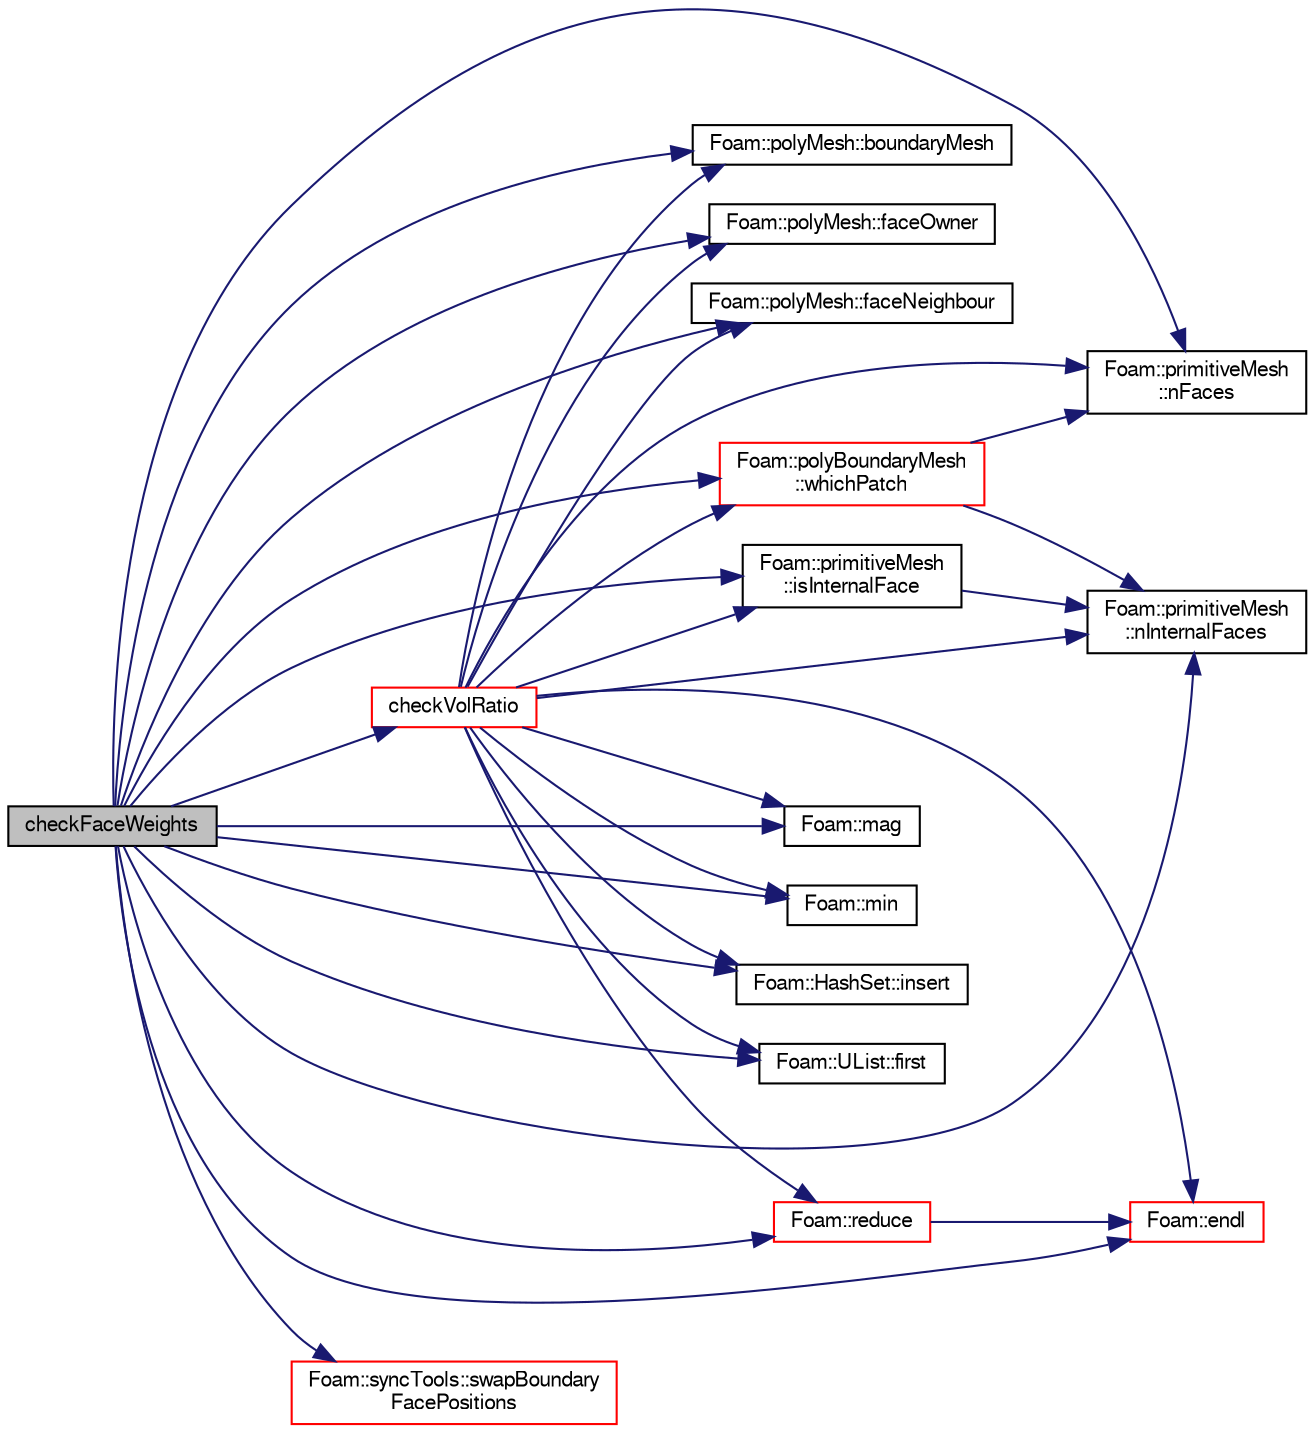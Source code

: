 digraph "checkFaceWeights"
{
  bgcolor="transparent";
  edge [fontname="FreeSans",fontsize="10",labelfontname="FreeSans",labelfontsize="10"];
  node [fontname="FreeSans",fontsize="10",shape=record];
  rankdir="LR";
  Node3227 [label="checkFaceWeights",height=0.2,width=0.4,color="black", fillcolor="grey75", style="filled", fontcolor="black"];
  Node3227 -> Node3228 [color="midnightblue",fontsize="10",style="solid",fontname="FreeSans"];
  Node3228 [label="Foam::polyMesh::boundaryMesh",height=0.2,width=0.4,color="black",URL="$a27410.html#a9f2b68c134340291eda6197f47f25484",tooltip="Return boundary mesh. "];
  Node3227 -> Node3229 [color="midnightblue",fontsize="10",style="solid",fontname="FreeSans"];
  Node3229 [label="checkVolRatio",height=0.2,width=0.4,color="red",URL="$a21562.html#aa63d73334ea3f55a0fd59896924c6eb5",tooltip="Cell volume ratio of neighbouring cells (1 for regular mesh) "];
  Node3229 -> Node3230 [color="midnightblue",fontsize="10",style="solid",fontname="FreeSans"];
  Node3230 [label="Foam::polyMesh::faceOwner",height=0.2,width=0.4,color="black",URL="$a27410.html#a57752b49bfee23ca1944c3fb0493974f",tooltip="Return face owner. "];
  Node3229 -> Node3231 [color="midnightblue",fontsize="10",style="solid",fontname="FreeSans"];
  Node3231 [label="Foam::polyMesh::faceNeighbour",height=0.2,width=0.4,color="black",URL="$a27410.html#a9fb57b52c700ed61f09ada65412d13e3",tooltip="Return face neighbour. "];
  Node3229 -> Node3228 [color="midnightblue",fontsize="10",style="solid",fontname="FreeSans"];
  Node3229 -> Node3232 [color="midnightblue",fontsize="10",style="solid",fontname="FreeSans"];
  Node3232 [label="Foam::primitiveMesh\l::nFaces",height=0.2,width=0.4,color="black",URL="$a27530.html#abe602c985a3c9ffa67176e969e77ca6f"];
  Node3229 -> Node3233 [color="midnightblue",fontsize="10",style="solid",fontname="FreeSans"];
  Node3233 [label="Foam::primitiveMesh\l::nInternalFaces",height=0.2,width=0.4,color="black",URL="$a27530.html#aa6c7965af1f30d16d9125deb981cbdb0"];
  Node3229 -> Node3335 [color="midnightblue",fontsize="10",style="solid",fontname="FreeSans"];
  Node3335 [label="Foam::mag",height=0.2,width=0.4,color="black",URL="$a21124.html#a929da2a3fdcf3dacbbe0487d3a330dae"];
  Node3229 -> Node3607 [color="midnightblue",fontsize="10",style="solid",fontname="FreeSans"];
  Node3607 [label="Foam::primitiveMesh\l::isInternalFace",height=0.2,width=0.4,color="black",URL="$a27530.html#ae3e48ad9ec4c5132ec7d3d702ad17c9e",tooltip="Return true if given face label is internal to the mesh. "];
  Node3607 -> Node3233 [color="midnightblue",fontsize="10",style="solid",fontname="FreeSans"];
  Node3229 -> Node3608 [color="midnightblue",fontsize="10",style="solid",fontname="FreeSans"];
  Node3608 [label="Foam::polyBoundaryMesh\l::whichPatch",height=0.2,width=0.4,color="red",URL="$a27402.html#aa2ff13fd90903c4f4cdfe81b48b2bb92",tooltip="Return patch index for a given face label. "];
  Node3608 -> Node3232 [color="midnightblue",fontsize="10",style="solid",fontname="FreeSans"];
  Node3608 -> Node3233 [color="midnightblue",fontsize="10",style="solid",fontname="FreeSans"];
  Node3229 -> Node3584 [color="midnightblue",fontsize="10",style="solid",fontname="FreeSans"];
  Node3584 [label="Foam::min",height=0.2,width=0.4,color="black",URL="$a21124.html#a253e112ad2d56d96230ff39ea7f442dc"];
  Node3229 -> Node3245 [color="midnightblue",fontsize="10",style="solid",fontname="FreeSans"];
  Node3245 [label="Foam::endl",height=0.2,width=0.4,color="red",URL="$a21124.html#a2db8fe02a0d3909e9351bb4275b23ce4",tooltip="Add newline and flush stream. "];
  Node3229 -> Node3615 [color="midnightblue",fontsize="10",style="solid",fontname="FreeSans"];
  Node3615 [label="Foam::HashSet::insert",height=0.2,width=0.4,color="black",URL="$a25690.html#a49f0753d9652681fc3a81f59951a0ad7",tooltip="Insert a new entry. "];
  Node3229 -> Node3620 [color="midnightblue",fontsize="10",style="solid",fontname="FreeSans"];
  Node3620 [label="Foam::UList::first",height=0.2,width=0.4,color="black",URL="$a25698.html#a1c9828bc3de9502754d944c95a2ce0d9",tooltip="Return the first element of the list. "];
  Node3229 -> Node3321 [color="midnightblue",fontsize="10",style="solid",fontname="FreeSans"];
  Node3321 [label="Foam::reduce",height=0.2,width=0.4,color="red",URL="$a21124.html#a7ffd6af4acc2eb9ba72ee296b5ecda23"];
  Node3321 -> Node3245 [color="midnightblue",fontsize="10",style="solid",fontname="FreeSans"];
  Node3227 -> Node3245 [color="midnightblue",fontsize="10",style="solid",fontname="FreeSans"];
  Node3227 -> Node3231 [color="midnightblue",fontsize="10",style="solid",fontname="FreeSans"];
  Node3227 -> Node3230 [color="midnightblue",fontsize="10",style="solid",fontname="FreeSans"];
  Node3227 -> Node3620 [color="midnightblue",fontsize="10",style="solid",fontname="FreeSans"];
  Node3227 -> Node3615 [color="midnightblue",fontsize="10",style="solid",fontname="FreeSans"];
  Node3227 -> Node3607 [color="midnightblue",fontsize="10",style="solid",fontname="FreeSans"];
  Node3227 -> Node3335 [color="midnightblue",fontsize="10",style="solid",fontname="FreeSans"];
  Node3227 -> Node3584 [color="midnightblue",fontsize="10",style="solid",fontname="FreeSans"];
  Node3227 -> Node3232 [color="midnightblue",fontsize="10",style="solid",fontname="FreeSans"];
  Node3227 -> Node3233 [color="midnightblue",fontsize="10",style="solid",fontname="FreeSans"];
  Node3227 -> Node3321 [color="midnightblue",fontsize="10",style="solid",fontname="FreeSans"];
  Node3227 -> Node3357 [color="midnightblue",fontsize="10",style="solid",fontname="FreeSans"];
  Node3357 [label="Foam::syncTools::swapBoundary\lFacePositions",height=0.2,width=0.4,color="red",URL="$a27502.html#aeb004d7a883cc5739401dacfccfae7ec",tooltip="Swap coupled positions. "];
  Node3227 -> Node3608 [color="midnightblue",fontsize="10",style="solid",fontname="FreeSans"];
}
